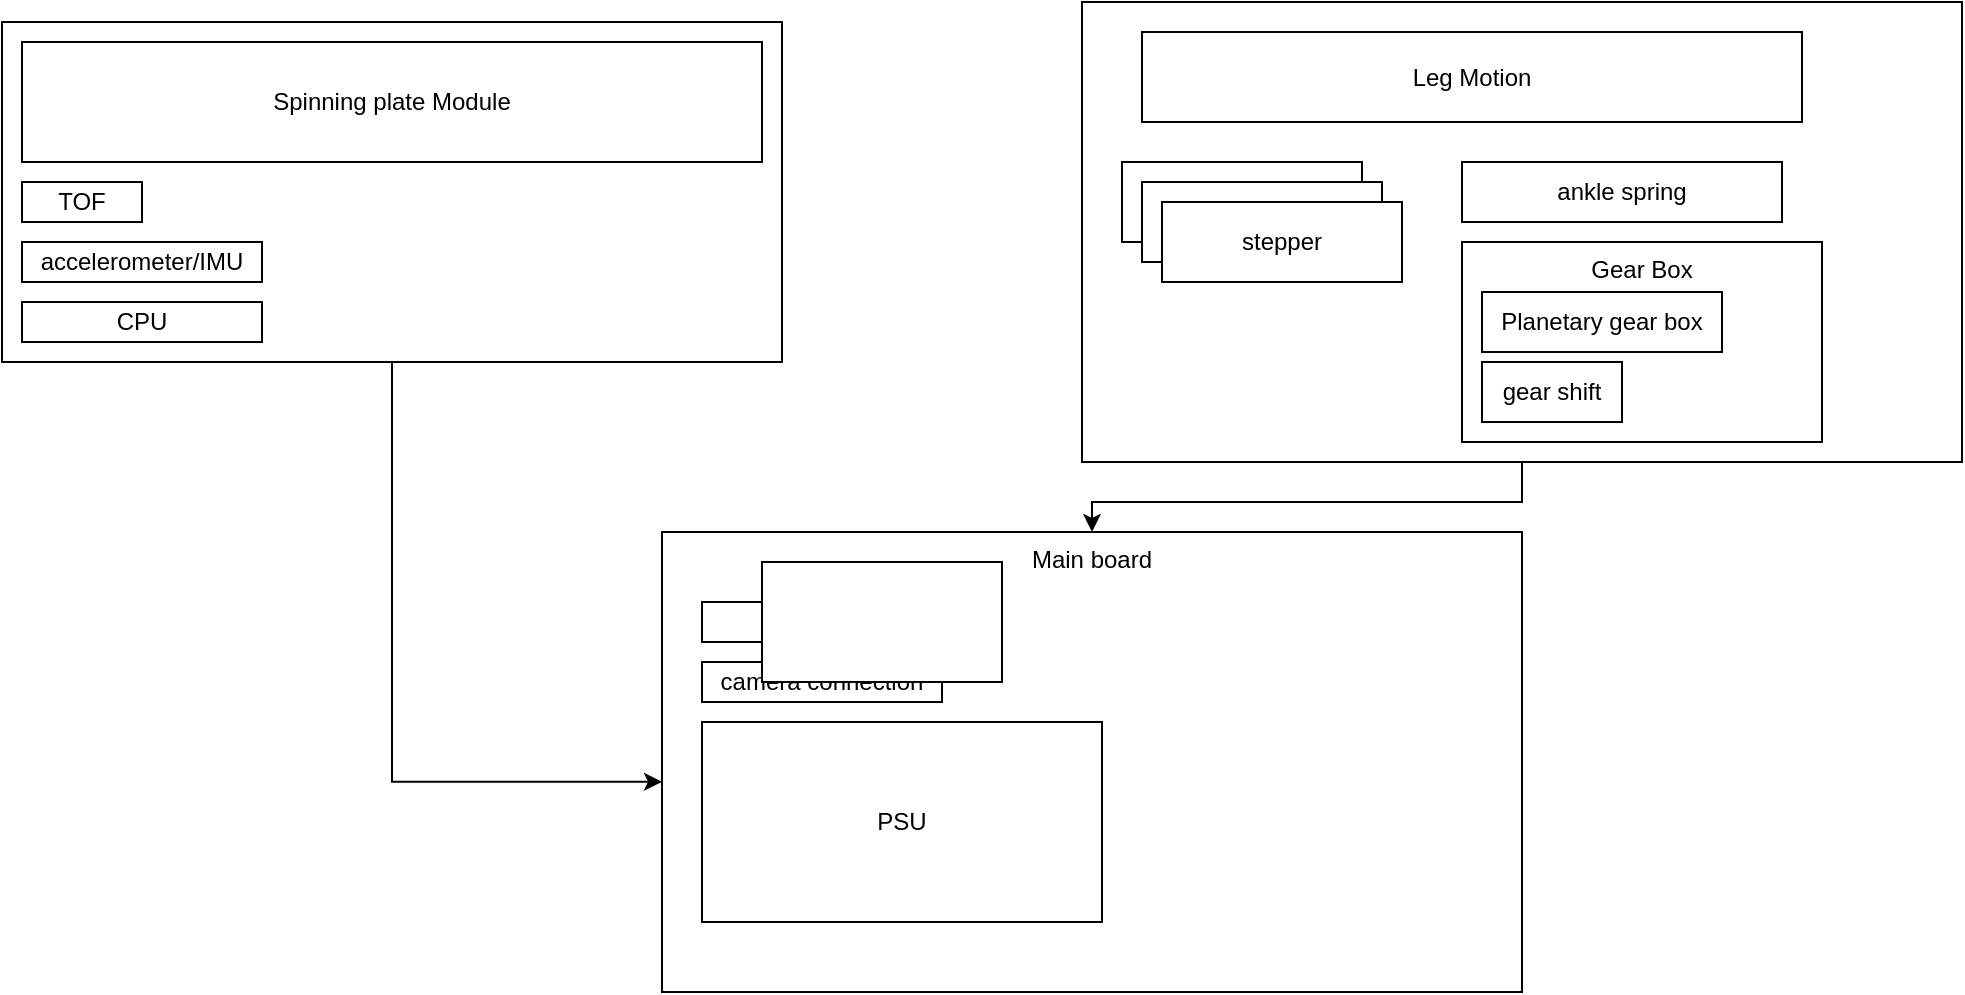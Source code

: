 <mxfile version="24.7.8">
  <diagram name="Page-1" id="tM723VLJJcQTk2xpeeF4">
    <mxGraphModel dx="2954" dy="1204" grid="1" gridSize="10" guides="1" tooltips="1" connect="1" arrows="1" fold="1" page="1" pageScale="1" pageWidth="850" pageHeight="1100" math="0" shadow="0">
      <root>
        <mxCell id="0" />
        <mxCell id="1" parent="0" />
        <mxCell id="nxxf1k_60ai-aSQKH444-29" value="" style="edgeStyle=orthogonalEdgeStyle;rounded=0;orthogonalLoop=1;jettySize=auto;html=1;" edge="1" parent="1" source="nxxf1k_60ai-aSQKH444-23" target="nxxf1k_60ai-aSQKH444-25">
          <mxGeometry relative="1" as="geometry" />
        </mxCell>
        <mxCell id="nxxf1k_60ai-aSQKH444-23" value="" style="rounded=0;whiteSpace=wrap;html=1;" vertex="1" parent="1">
          <mxGeometry x="570" y="10" width="440" height="230" as="geometry" />
        </mxCell>
        <mxCell id="nxxf1k_60ai-aSQKH444-21" value="" style="rounded=0;whiteSpace=wrap;html=1;" vertex="1" parent="1">
          <mxGeometry x="30" y="20" width="390" height="170" as="geometry" />
        </mxCell>
        <mxCell id="nxxf1k_60ai-aSQKH444-5" value="Spinning plate Module" style="rounded=0;whiteSpace=wrap;html=1;movable=1;resizable=1;rotatable=1;deletable=1;editable=1;locked=0;connectable=1;" vertex="1" parent="1">
          <mxGeometry x="40" y="30" width="370" height="60" as="geometry" />
        </mxCell>
        <mxCell id="nxxf1k_60ai-aSQKH444-13" value="TOF" style="rounded=0;whiteSpace=wrap;html=1;movable=1;resizable=1;rotatable=1;deletable=1;editable=1;locked=0;connectable=1;" vertex="1" parent="1">
          <mxGeometry x="40" y="100" width="60" height="20" as="geometry" />
        </mxCell>
        <mxCell id="nxxf1k_60ai-aSQKH444-15" value="accelerometer/IMU" style="rounded=0;whiteSpace=wrap;html=1;movable=1;resizable=1;rotatable=1;deletable=1;editable=1;locked=0;connectable=1;" vertex="1" parent="1">
          <mxGeometry x="40" y="130" width="120" height="20" as="geometry" />
        </mxCell>
        <mxCell id="nxxf1k_60ai-aSQKH444-17" value="Leg Motion" style="rounded=0;whiteSpace=wrap;html=1;" vertex="1" parent="1">
          <mxGeometry x="600" y="25" width="330" height="45" as="geometry" />
        </mxCell>
        <mxCell id="nxxf1k_60ai-aSQKH444-18" value="" style="rounded=0;whiteSpace=wrap;html=1;" vertex="1" parent="1">
          <mxGeometry x="590" y="90" width="120" height="40" as="geometry" />
        </mxCell>
        <mxCell id="nxxf1k_60ai-aSQKH444-19" value="" style="rounded=0;whiteSpace=wrap;html=1;" vertex="1" parent="1">
          <mxGeometry x="600" y="100" width="120" height="40" as="geometry" />
        </mxCell>
        <mxCell id="nxxf1k_60ai-aSQKH444-20" value="stepper" style="rounded=0;whiteSpace=wrap;html=1;" vertex="1" parent="1">
          <mxGeometry x="610" y="110" width="120" height="40" as="geometry" />
        </mxCell>
        <mxCell id="nxxf1k_60ai-aSQKH444-22" value="CPU" style="rounded=0;whiteSpace=wrap;html=1;" vertex="1" parent="1">
          <mxGeometry x="40" y="160" width="120" height="20" as="geometry" />
        </mxCell>
        <mxCell id="nxxf1k_60ai-aSQKH444-24" value="ankle spring" style="rounded=0;whiteSpace=wrap;html=1;" vertex="1" parent="1">
          <mxGeometry x="760" y="90" width="160" height="30" as="geometry" />
        </mxCell>
        <mxCell id="nxxf1k_60ai-aSQKH444-25" value="Main board&lt;div&gt;&lt;br&gt;&lt;/div&gt;&lt;div&gt;&lt;br&gt;&lt;/div&gt;" style="rounded=0;whiteSpace=wrap;html=1;verticalAlign=top;" vertex="1" parent="1">
          <mxGeometry x="360" y="275" width="430" height="230" as="geometry" />
        </mxCell>
        <mxCell id="nxxf1k_60ai-aSQKH444-26" value="Main CPU" style="rounded=0;whiteSpace=wrap;html=1;" vertex="1" parent="1">
          <mxGeometry x="380" y="310" width="120" height="20" as="geometry" />
        </mxCell>
        <mxCell id="nxxf1k_60ai-aSQKH444-27" value="camera connection" style="rounded=0;whiteSpace=wrap;html=1;" vertex="1" parent="1">
          <mxGeometry x="380" y="340" width="120" height="20" as="geometry" />
        </mxCell>
        <mxCell id="nxxf1k_60ai-aSQKH444-28" value="PSU" style="rounded=0;whiteSpace=wrap;html=1;" vertex="1" parent="1">
          <mxGeometry x="380" y="370" width="200" height="100" as="geometry" />
        </mxCell>
        <mxCell id="nxxf1k_60ai-aSQKH444-31" style="edgeStyle=orthogonalEdgeStyle;rounded=0;orthogonalLoop=1;jettySize=auto;html=1;exitX=0.5;exitY=1;exitDx=0;exitDy=0;entryX=0;entryY=0.543;entryDx=0;entryDy=0;entryPerimeter=0;" edge="1" parent="1" source="nxxf1k_60ai-aSQKH444-21" target="nxxf1k_60ai-aSQKH444-25">
          <mxGeometry relative="1" as="geometry" />
        </mxCell>
        <mxCell id="nxxf1k_60ai-aSQKH444-32" value="" style="rounded=0;whiteSpace=wrap;html=1;" vertex="1" parent="1">
          <mxGeometry x="410" y="290" width="120" height="60" as="geometry" />
        </mxCell>
        <mxCell id="nxxf1k_60ai-aSQKH444-33" value="" style="rounded=0;whiteSpace=wrap;html=1;" vertex="1" parent="1">
          <mxGeometry x="410" y="290" width="120" height="60" as="geometry" />
        </mxCell>
        <mxCell id="nxxf1k_60ai-aSQKH444-34" value="" style="rounded=0;whiteSpace=wrap;html=1;" vertex="1" parent="1">
          <mxGeometry x="410" y="290" width="120" height="60" as="geometry" />
        </mxCell>
        <mxCell id="nxxf1k_60ai-aSQKH444-35" value="Gear Box" style="rounded=0;whiteSpace=wrap;html=1;verticalAlign=top;" vertex="1" parent="1">
          <mxGeometry x="760" y="130" width="180" height="100" as="geometry" />
        </mxCell>
        <mxCell id="nxxf1k_60ai-aSQKH444-36" value="Planetary gear box" style="rounded=0;whiteSpace=wrap;html=1;" vertex="1" parent="1">
          <mxGeometry x="770" y="155" width="120" height="30" as="geometry" />
        </mxCell>
        <mxCell id="nxxf1k_60ai-aSQKH444-37" value="" style="rounded=0;whiteSpace=wrap;html=1;" vertex="1" parent="1">
          <mxGeometry x="410" y="290" width="120" height="60" as="geometry" />
        </mxCell>
        <mxCell id="nxxf1k_60ai-aSQKH444-38" value="gear shift" style="rounded=0;whiteSpace=wrap;html=1;" vertex="1" parent="1">
          <mxGeometry x="770" y="190" width="70" height="30" as="geometry" />
        </mxCell>
      </root>
    </mxGraphModel>
  </diagram>
</mxfile>
